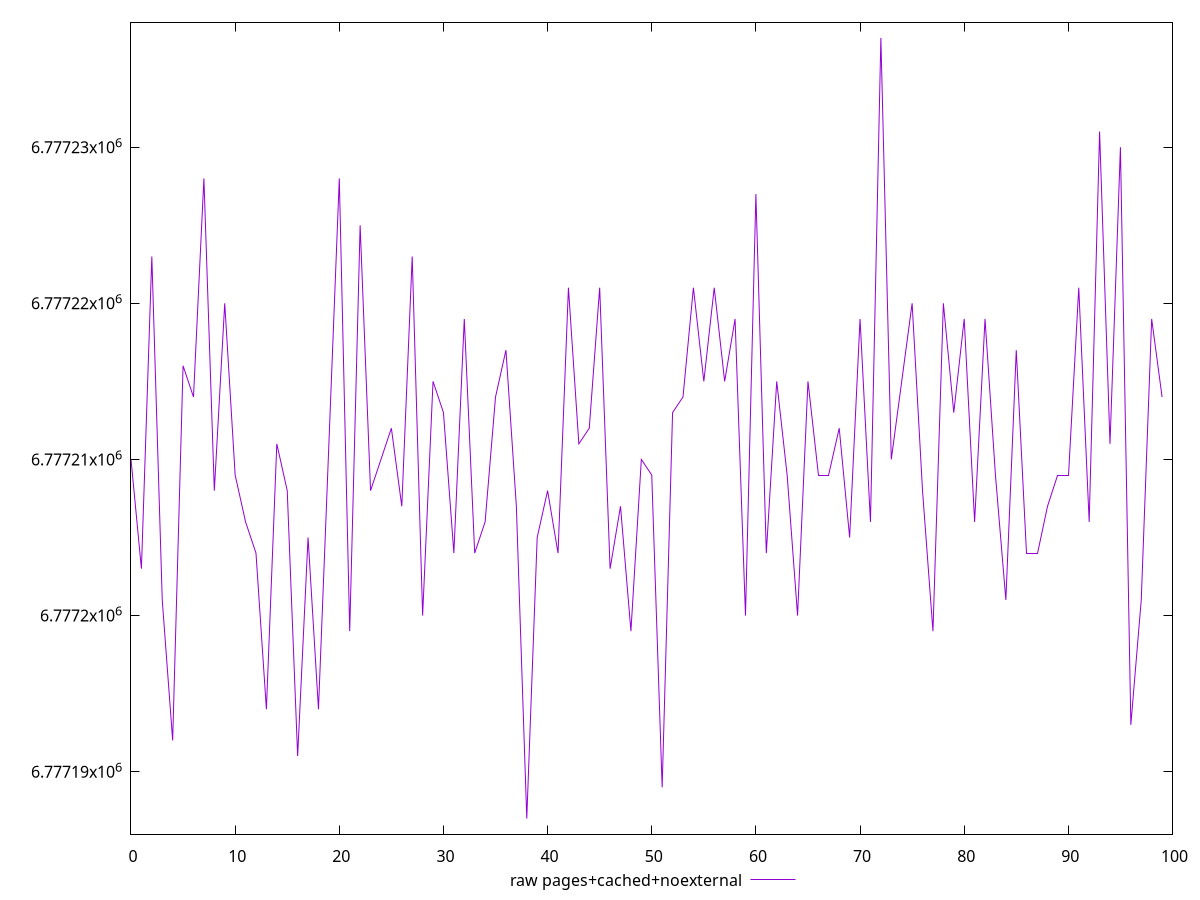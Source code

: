 $_rawPagesCachedNoexternal <<EOF
6777210
6777203
6777223
6777201
6777192
6777216
6777214
6777228
6777208
6777220
6777209
6777206
6777204
6777194
6777211
6777208
6777191
6777205
6777194
6777211
6777228
6777199
6777225
6777208
6777210
6777212
6777207
6777223
6777200
6777215
6777213
6777204
6777219
6777204
6777206
6777214
6777217
6777207
6777187
6777205
6777208
6777204
6777221
6777211
6777212
6777221
6777203
6777207
6777199
6777210
6777209
6777189
6777213
6777214
6777221
6777215
6777221
6777215
6777219
6777200
6777227
6777204
6777215
6777209
6777200
6777215
6777209
6777209
6777212
6777205
6777219
6777206
6777237
6777210
6777215
6777220
6777208
6777199
6777220
6777213
6777219
6777206
6777219
6777209
6777201
6777217
6777204
6777204
6777207
6777209
6777209
6777221
6777206
6777231
6777211
6777230
6777193
6777201
6777219
6777214
EOF
set key outside below
set terminal pngcairo
set output "report_00006_2020-11-02T20-21-41.718Z/total-byte-weight/pages+cached+noexternal//raw.png"
set yrange [6777186:6777238]
plot $_rawPagesCachedNoexternal title "raw pages+cached+noexternal" with line ,